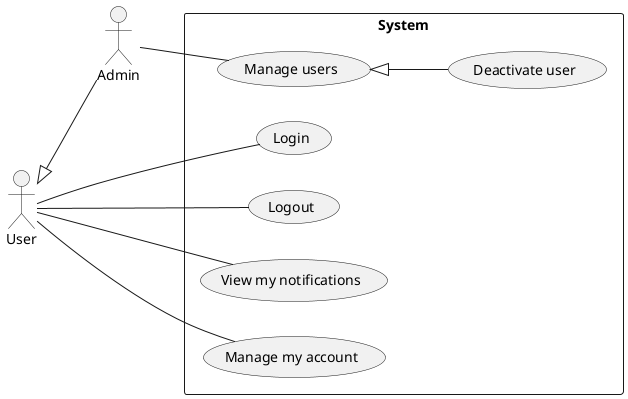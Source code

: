@startuml Admin
left to right direction

:Admin: as ad
:User: as u
u <|-- ad

rectangle System {
    u -- (Login)
    u -- (Logout)
    u -- (View my notifications)
    u -- (Manage my account)

    ad -- (Manage users)
    (Manage users) <|-- (Deactivate user)
}
@enduml